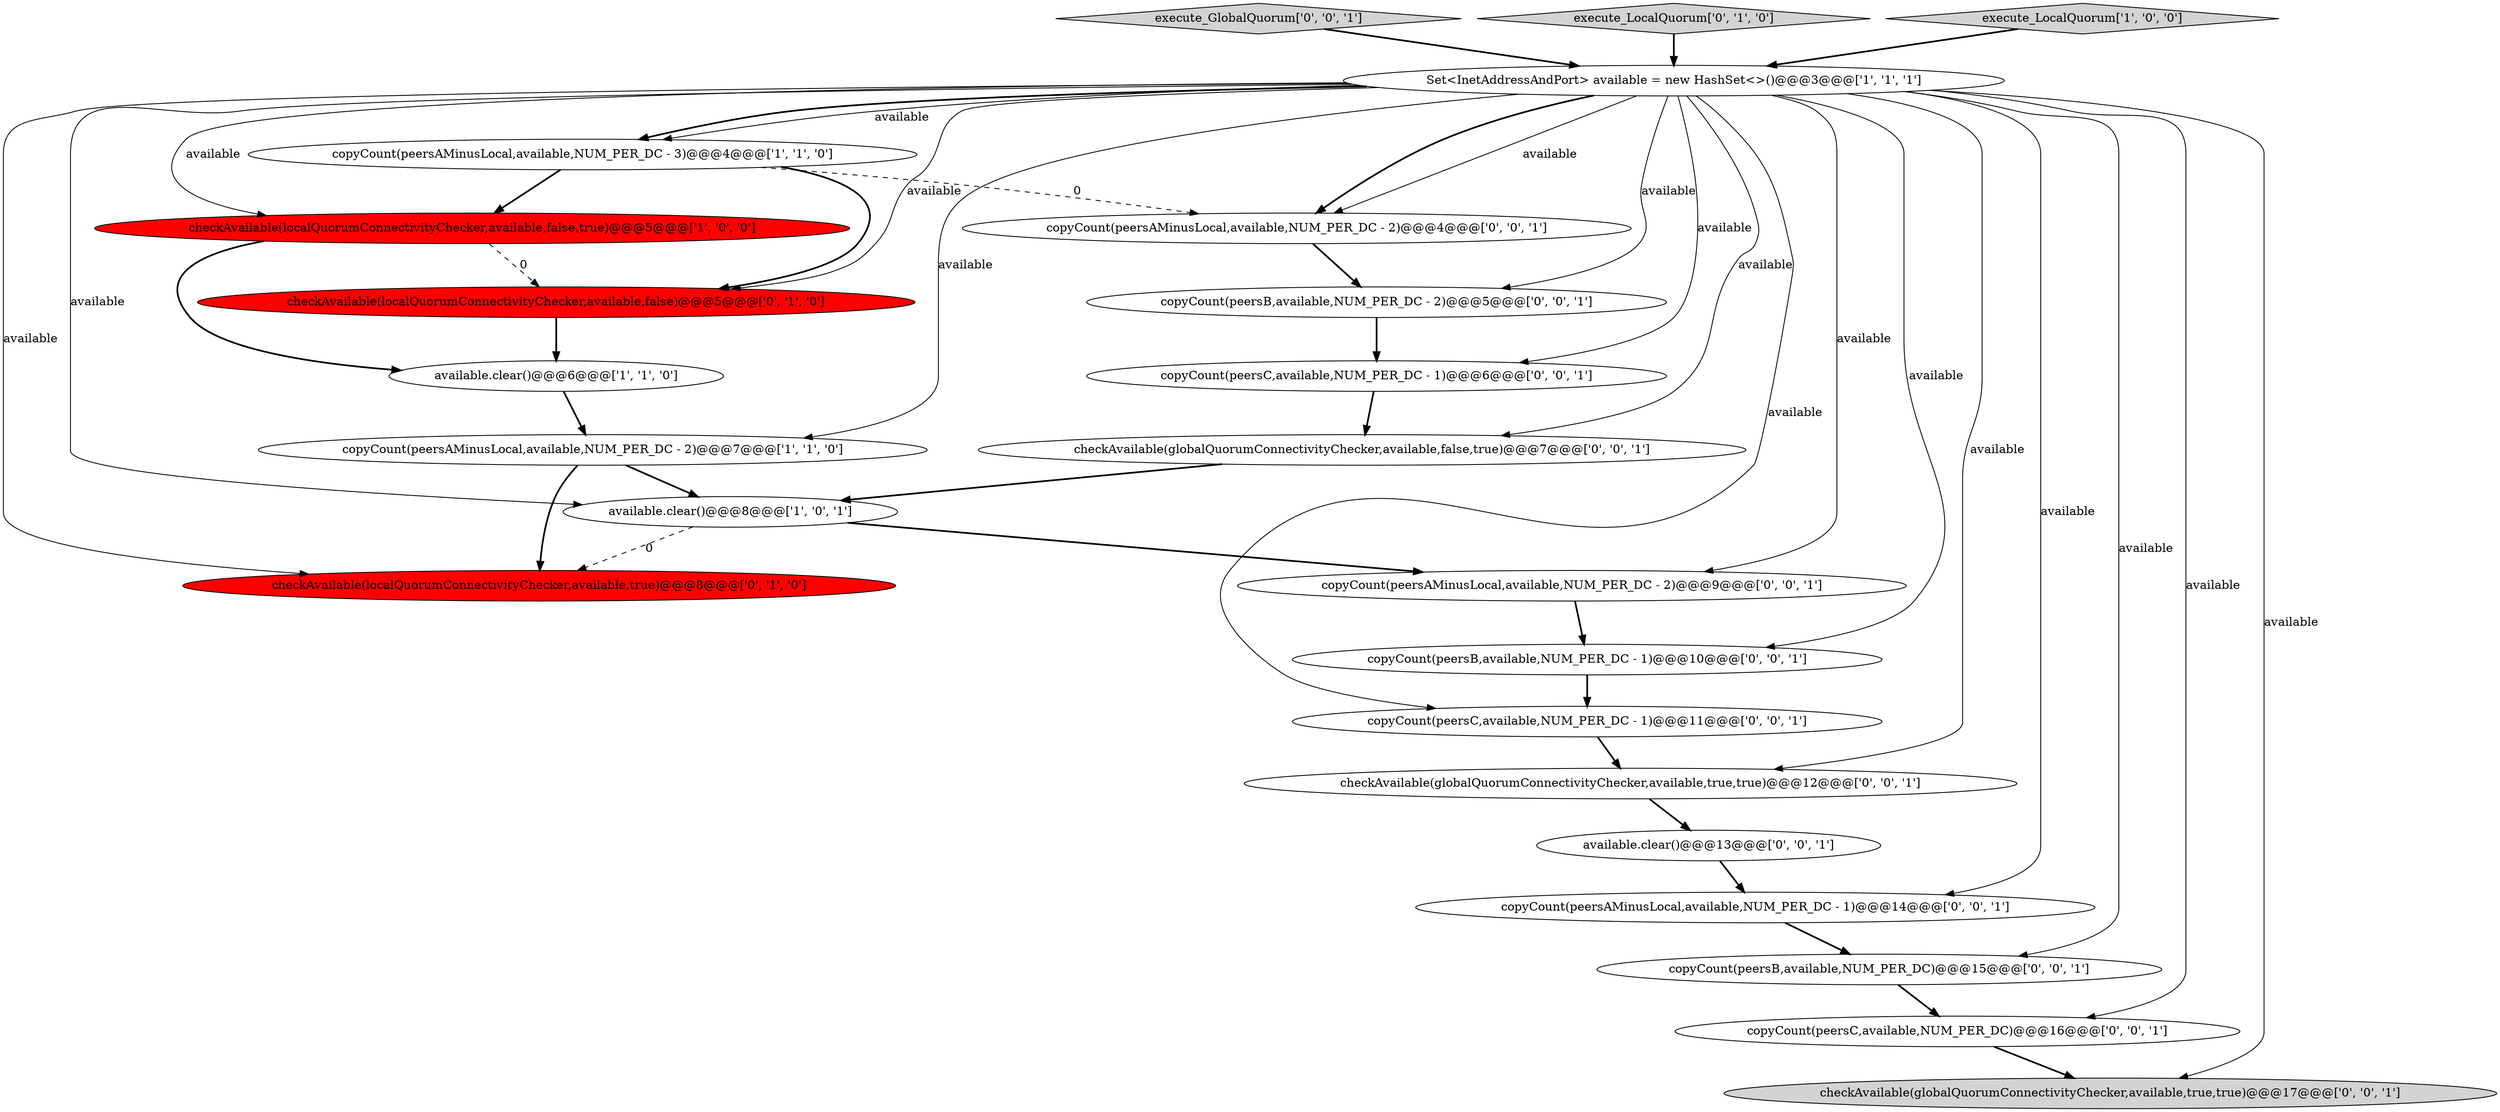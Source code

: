 digraph {
7 [style = filled, label = "checkAvailable(localQuorumConnectivityChecker,available,false)@@@5@@@['0', '1', '0']", fillcolor = red, shape = ellipse image = "AAA1AAABBB2BBB"];
9 [style = filled, label = "checkAvailable(localQuorumConnectivityChecker,available,true)@@@8@@@['0', '1', '0']", fillcolor = red, shape = ellipse image = "AAA1AAABBB2BBB"];
3 [style = filled, label = "copyCount(peersAMinusLocal,available,NUM_PER_DC - 2)@@@7@@@['1', '1', '0']", fillcolor = white, shape = ellipse image = "AAA0AAABBB1BBB"];
22 [style = filled, label = "copyCount(peersC,available,NUM_PER_DC)@@@16@@@['0', '0', '1']", fillcolor = white, shape = ellipse image = "AAA0AAABBB3BBB"];
4 [style = filled, label = "copyCount(peersAMinusLocal,available,NUM_PER_DC - 3)@@@4@@@['1', '1', '0']", fillcolor = white, shape = ellipse image = "AAA0AAABBB1BBB"];
2 [style = filled, label = "available.clear()@@@6@@@['1', '1', '0']", fillcolor = white, shape = ellipse image = "AAA0AAABBB1BBB"];
20 [style = filled, label = "copyCount(peersB,available,NUM_PER_DC - 1)@@@10@@@['0', '0', '1']", fillcolor = white, shape = ellipse image = "AAA0AAABBB3BBB"];
0 [style = filled, label = "available.clear()@@@8@@@['1', '0', '1']", fillcolor = white, shape = ellipse image = "AAA0AAABBB1BBB"];
23 [style = filled, label = "copyCount(peersAMinusLocal,available,NUM_PER_DC - 2)@@@9@@@['0', '0', '1']", fillcolor = white, shape = ellipse image = "AAA0AAABBB3BBB"];
17 [style = filled, label = "execute_GlobalQuorum['0', '0', '1']", fillcolor = lightgray, shape = diamond image = "AAA0AAABBB3BBB"];
8 [style = filled, label = "execute_LocalQuorum['0', '1', '0']", fillcolor = lightgray, shape = diamond image = "AAA0AAABBB2BBB"];
1 [style = filled, label = "execute_LocalQuorum['1', '0', '0']", fillcolor = lightgray, shape = diamond image = "AAA0AAABBB1BBB"];
12 [style = filled, label = "copyCount(peersC,available,NUM_PER_DC - 1)@@@6@@@['0', '0', '1']", fillcolor = white, shape = ellipse image = "AAA0AAABBB3BBB"];
14 [style = filled, label = "copyCount(peersB,available,NUM_PER_DC - 2)@@@5@@@['0', '0', '1']", fillcolor = white, shape = ellipse image = "AAA0AAABBB3BBB"];
13 [style = filled, label = "checkAvailable(globalQuorumConnectivityChecker,available,true,true)@@@17@@@['0', '0', '1']", fillcolor = lightgray, shape = ellipse image = "AAA0AAABBB3BBB"];
6 [style = filled, label = "Set<InetAddressAndPort> available = new HashSet<>()@@@3@@@['1', '1', '1']", fillcolor = white, shape = ellipse image = "AAA0AAABBB1BBB"];
15 [style = filled, label = "available.clear()@@@13@@@['0', '0', '1']", fillcolor = white, shape = ellipse image = "AAA0AAABBB3BBB"];
16 [style = filled, label = "copyCount(peersC,available,NUM_PER_DC - 1)@@@11@@@['0', '0', '1']", fillcolor = white, shape = ellipse image = "AAA0AAABBB3BBB"];
19 [style = filled, label = "copyCount(peersAMinusLocal,available,NUM_PER_DC - 2)@@@4@@@['0', '0', '1']", fillcolor = white, shape = ellipse image = "AAA0AAABBB3BBB"];
18 [style = filled, label = "copyCount(peersB,available,NUM_PER_DC)@@@15@@@['0', '0', '1']", fillcolor = white, shape = ellipse image = "AAA0AAABBB3BBB"];
5 [style = filled, label = "checkAvailable(localQuorumConnectivityChecker,available,false,true)@@@5@@@['1', '0', '0']", fillcolor = red, shape = ellipse image = "AAA1AAABBB1BBB"];
11 [style = filled, label = "checkAvailable(globalQuorumConnectivityChecker,available,false,true)@@@7@@@['0', '0', '1']", fillcolor = white, shape = ellipse image = "AAA0AAABBB3BBB"];
10 [style = filled, label = "copyCount(peersAMinusLocal,available,NUM_PER_DC - 1)@@@14@@@['0', '0', '1']", fillcolor = white, shape = ellipse image = "AAA0AAABBB3BBB"];
21 [style = filled, label = "checkAvailable(globalQuorumConnectivityChecker,available,true,true)@@@12@@@['0', '0', '1']", fillcolor = white, shape = ellipse image = "AAA0AAABBB3BBB"];
6->14 [style = solid, label="available"];
10->18 [style = bold, label=""];
23->20 [style = bold, label=""];
15->10 [style = bold, label=""];
6->9 [style = solid, label="available"];
6->20 [style = solid, label="available"];
6->16 [style = solid, label="available"];
17->6 [style = bold, label=""];
21->15 [style = bold, label=""];
2->3 [style = bold, label=""];
12->11 [style = bold, label=""];
6->19 [style = solid, label="available"];
6->12 [style = solid, label="available"];
8->6 [style = bold, label=""];
6->19 [style = bold, label=""];
6->23 [style = solid, label="available"];
6->3 [style = solid, label="available"];
4->7 [style = bold, label=""];
3->0 [style = bold, label=""];
3->9 [style = bold, label=""];
6->4 [style = bold, label=""];
5->2 [style = bold, label=""];
11->0 [style = bold, label=""];
1->6 [style = bold, label=""];
18->22 [style = bold, label=""];
19->14 [style = bold, label=""];
0->23 [style = bold, label=""];
20->16 [style = bold, label=""];
6->7 [style = solid, label="available"];
6->5 [style = solid, label="available"];
6->13 [style = solid, label="available"];
7->2 [style = bold, label=""];
16->21 [style = bold, label=""];
6->18 [style = solid, label="available"];
14->12 [style = bold, label=""];
6->21 [style = solid, label="available"];
4->19 [style = dashed, label="0"];
0->9 [style = dashed, label="0"];
5->7 [style = dashed, label="0"];
6->11 [style = solid, label="available"];
6->10 [style = solid, label="available"];
6->22 [style = solid, label="available"];
4->5 [style = bold, label=""];
22->13 [style = bold, label=""];
6->4 [style = solid, label="available"];
6->0 [style = solid, label="available"];
}
